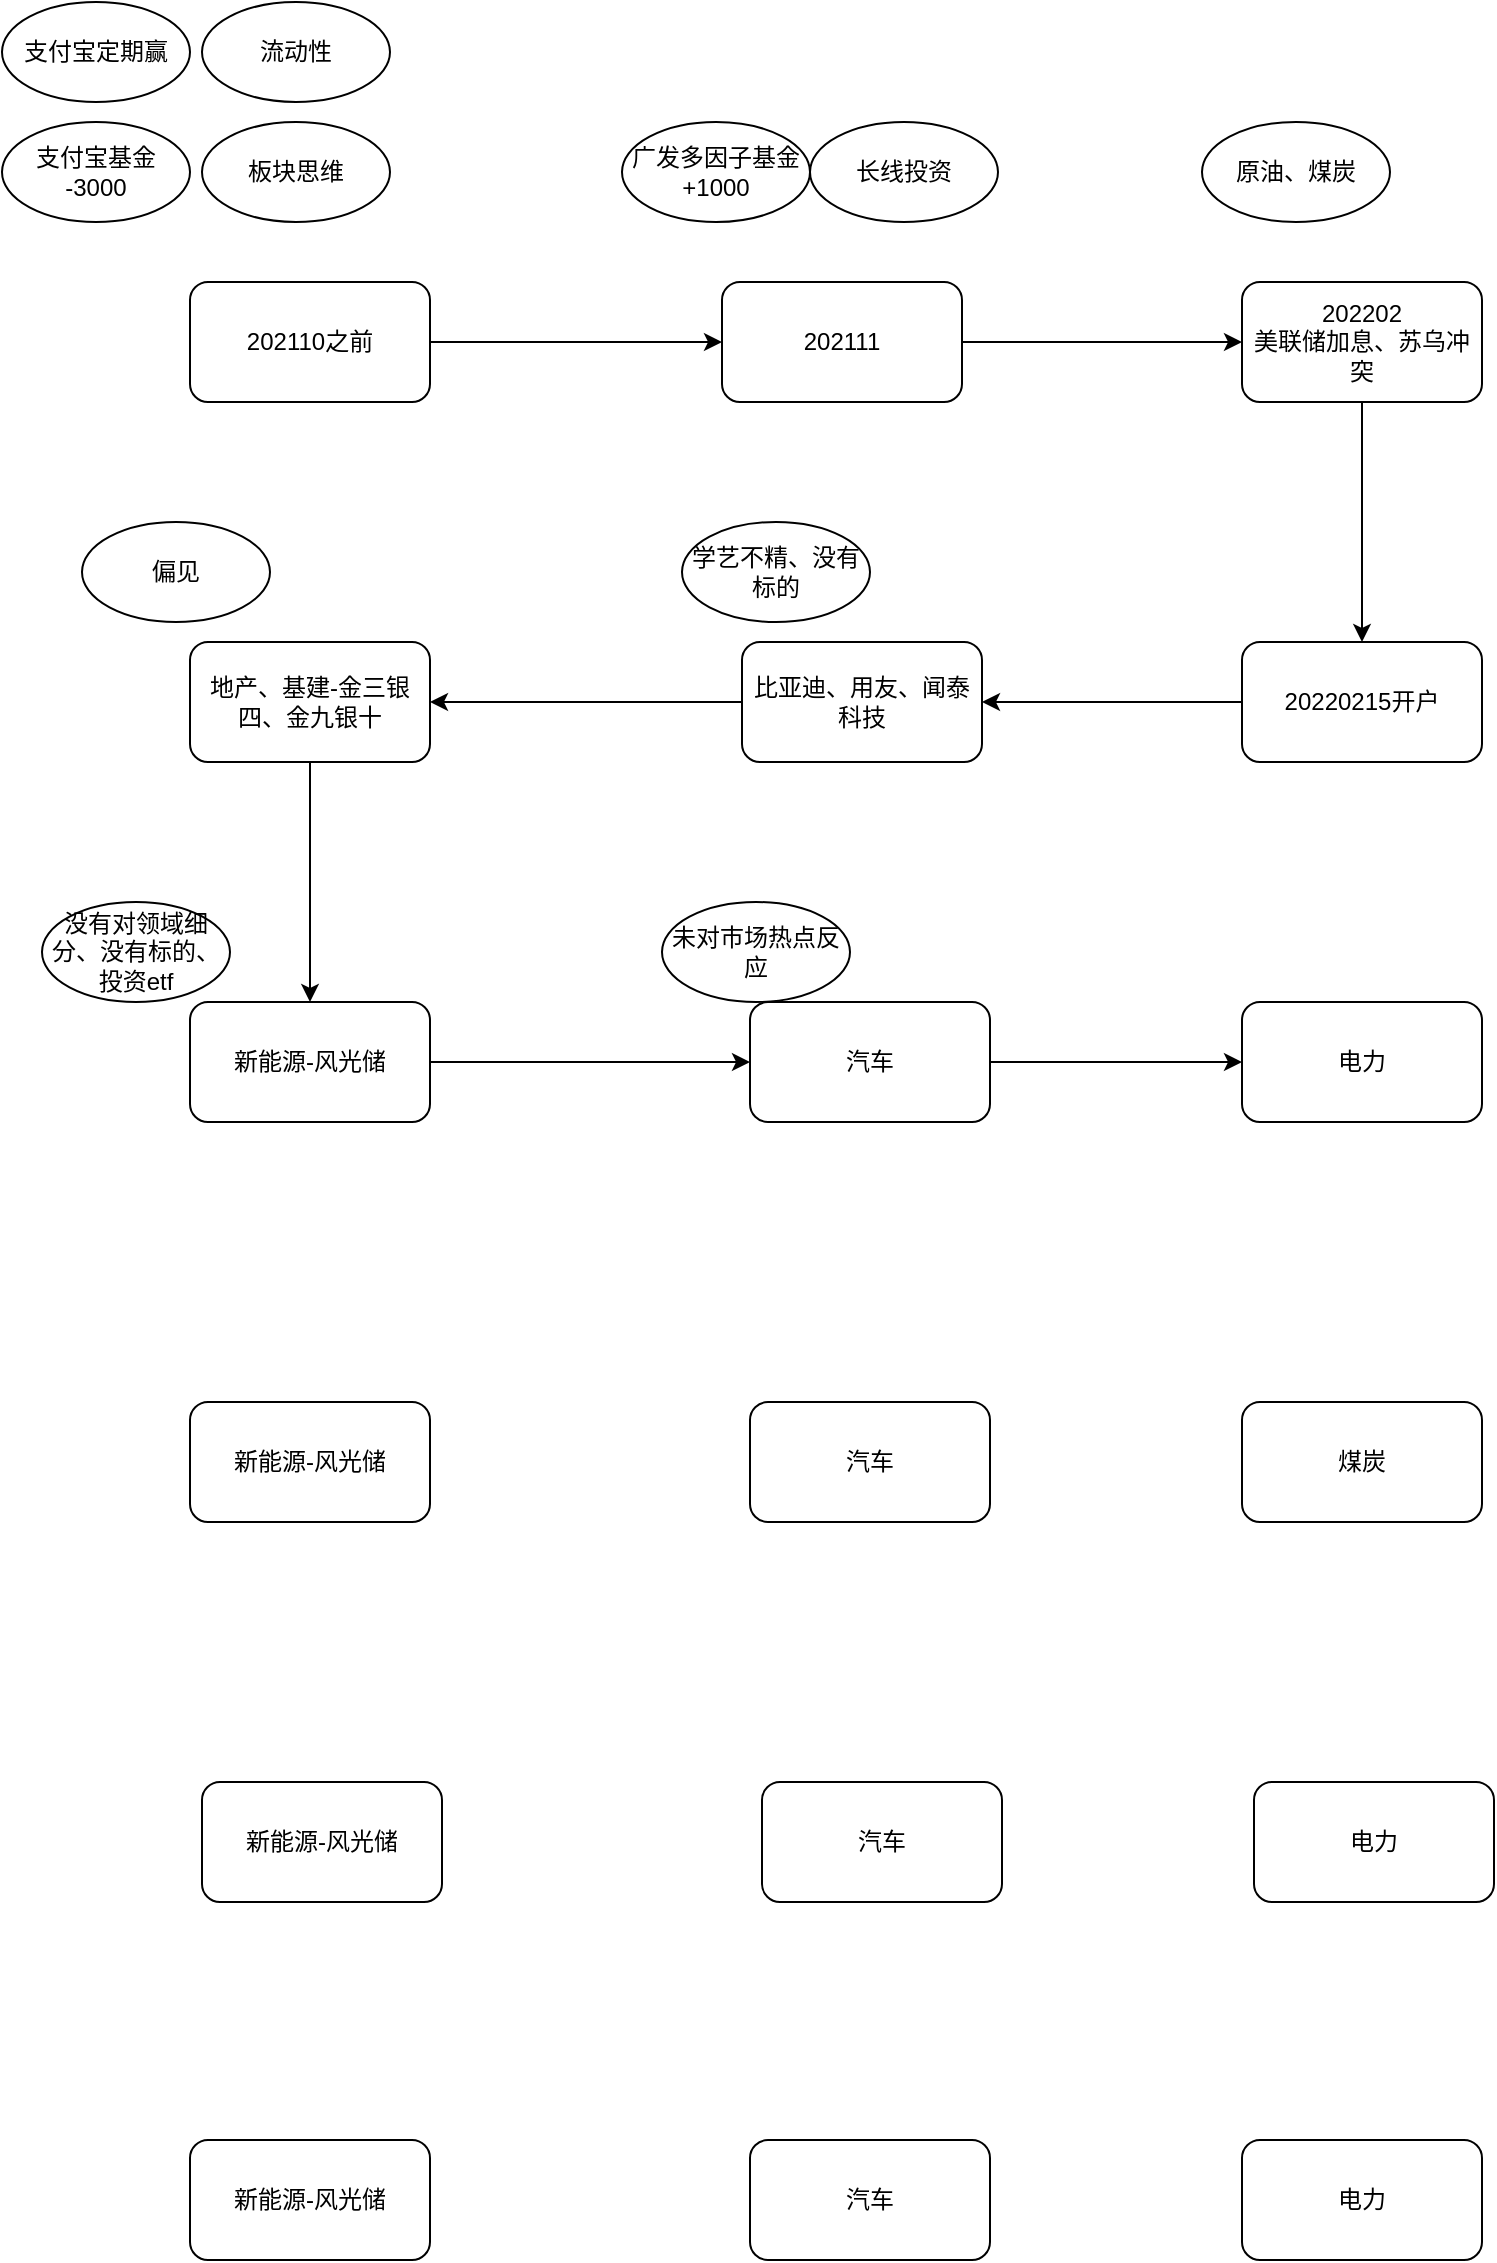 <mxfile version="20.3.0" type="github">
  <diagram id="vp2Fs3lhox5-p6Rq-uuR" name="第 1 页">
    <mxGraphModel dx="2012" dy="667" grid="1" gridSize="10" guides="1" tooltips="1" connect="1" arrows="1" fold="1" page="1" pageScale="1" pageWidth="827" pageHeight="1169" math="0" shadow="0">
      <root>
        <mxCell id="0" />
        <mxCell id="1" parent="0" />
        <mxCell id="jzqRHpdF6nwIVXYT5m2F-13" style="edgeStyle=orthogonalEdgeStyle;rounded=0;orthogonalLoop=1;jettySize=auto;html=1;exitX=1;exitY=0.5;exitDx=0;exitDy=0;entryX=0;entryY=0.5;entryDx=0;entryDy=0;" edge="1" parent="1" source="jzqRHpdF6nwIVXYT5m2F-1" target="jzqRHpdF6nwIVXYT5m2F-2">
          <mxGeometry relative="1" as="geometry" />
        </mxCell>
        <mxCell id="jzqRHpdF6nwIVXYT5m2F-1" value="202110之前" style="rounded=1;whiteSpace=wrap;html=1;" vertex="1" parent="1">
          <mxGeometry x="84" y="180" width="120" height="60" as="geometry" />
        </mxCell>
        <mxCell id="jzqRHpdF6nwIVXYT5m2F-15" style="edgeStyle=orthogonalEdgeStyle;rounded=0;orthogonalLoop=1;jettySize=auto;html=1;exitX=1;exitY=0.5;exitDx=0;exitDy=0;entryX=0;entryY=0.5;entryDx=0;entryDy=0;" edge="1" parent="1" source="jzqRHpdF6nwIVXYT5m2F-2" target="jzqRHpdF6nwIVXYT5m2F-3">
          <mxGeometry relative="1" as="geometry" />
        </mxCell>
        <mxCell id="jzqRHpdF6nwIVXYT5m2F-2" value="202111" style="rounded=1;whiteSpace=wrap;html=1;" vertex="1" parent="1">
          <mxGeometry x="350" y="180" width="120" height="60" as="geometry" />
        </mxCell>
        <mxCell id="jzqRHpdF6nwIVXYT5m2F-22" style="edgeStyle=orthogonalEdgeStyle;rounded=0;orthogonalLoop=1;jettySize=auto;html=1;exitX=0.5;exitY=1;exitDx=0;exitDy=0;" edge="1" parent="1" source="jzqRHpdF6nwIVXYT5m2F-3" target="jzqRHpdF6nwIVXYT5m2F-8">
          <mxGeometry relative="1" as="geometry" />
        </mxCell>
        <mxCell id="jzqRHpdF6nwIVXYT5m2F-3" value="202202&lt;br&gt;美联储加息、苏乌冲突" style="rounded=1;whiteSpace=wrap;html=1;" vertex="1" parent="1">
          <mxGeometry x="610" y="180" width="120" height="60" as="geometry" />
        </mxCell>
        <mxCell id="jzqRHpdF6nwIVXYT5m2F-19" style="edgeStyle=orthogonalEdgeStyle;rounded=0;orthogonalLoop=1;jettySize=auto;html=1;exitX=0.5;exitY=1;exitDx=0;exitDy=0;" edge="1" parent="1" source="jzqRHpdF6nwIVXYT5m2F-6" target="jzqRHpdF6nwIVXYT5m2F-10">
          <mxGeometry relative="1" as="geometry" />
        </mxCell>
        <mxCell id="jzqRHpdF6nwIVXYT5m2F-6" value="地产、基建-金三银四、金九银十" style="rounded=1;whiteSpace=wrap;html=1;" vertex="1" parent="1">
          <mxGeometry x="84" y="360" width="120" height="60" as="geometry" />
        </mxCell>
        <mxCell id="jzqRHpdF6nwIVXYT5m2F-18" style="edgeStyle=orthogonalEdgeStyle;rounded=0;orthogonalLoop=1;jettySize=auto;html=1;exitX=0;exitY=0.5;exitDx=0;exitDy=0;entryX=1;entryY=0.5;entryDx=0;entryDy=0;" edge="1" parent="1" source="jzqRHpdF6nwIVXYT5m2F-7" target="jzqRHpdF6nwIVXYT5m2F-6">
          <mxGeometry relative="1" as="geometry" />
        </mxCell>
        <mxCell id="jzqRHpdF6nwIVXYT5m2F-7" value="比亚迪、用友、闻泰科技" style="rounded=1;whiteSpace=wrap;html=1;" vertex="1" parent="1">
          <mxGeometry x="360" y="360" width="120" height="60" as="geometry" />
        </mxCell>
        <mxCell id="jzqRHpdF6nwIVXYT5m2F-17" style="edgeStyle=orthogonalEdgeStyle;rounded=0;orthogonalLoop=1;jettySize=auto;html=1;exitX=0;exitY=0.5;exitDx=0;exitDy=0;entryX=1;entryY=0.5;entryDx=0;entryDy=0;" edge="1" parent="1" source="jzqRHpdF6nwIVXYT5m2F-8" target="jzqRHpdF6nwIVXYT5m2F-7">
          <mxGeometry relative="1" as="geometry" />
        </mxCell>
        <mxCell id="jzqRHpdF6nwIVXYT5m2F-8" value="20220215开户" style="rounded=1;whiteSpace=wrap;html=1;" vertex="1" parent="1">
          <mxGeometry x="610" y="360" width="120" height="60" as="geometry" />
        </mxCell>
        <mxCell id="jzqRHpdF6nwIVXYT5m2F-20" style="edgeStyle=orthogonalEdgeStyle;rounded=0;orthogonalLoop=1;jettySize=auto;html=1;exitX=1;exitY=0.5;exitDx=0;exitDy=0;entryX=0;entryY=0.5;entryDx=0;entryDy=0;" edge="1" parent="1" source="jzqRHpdF6nwIVXYT5m2F-10" target="jzqRHpdF6nwIVXYT5m2F-11">
          <mxGeometry relative="1" as="geometry" />
        </mxCell>
        <mxCell id="jzqRHpdF6nwIVXYT5m2F-10" value="新能源-风光储" style="rounded=1;whiteSpace=wrap;html=1;" vertex="1" parent="1">
          <mxGeometry x="84" y="540" width="120" height="60" as="geometry" />
        </mxCell>
        <mxCell id="jzqRHpdF6nwIVXYT5m2F-21" style="edgeStyle=orthogonalEdgeStyle;rounded=0;orthogonalLoop=1;jettySize=auto;html=1;exitX=1;exitY=0.5;exitDx=0;exitDy=0;" edge="1" parent="1" source="jzqRHpdF6nwIVXYT5m2F-11" target="jzqRHpdF6nwIVXYT5m2F-12">
          <mxGeometry relative="1" as="geometry" />
        </mxCell>
        <mxCell id="jzqRHpdF6nwIVXYT5m2F-11" value="汽车" style="rounded=1;whiteSpace=wrap;html=1;" vertex="1" parent="1">
          <mxGeometry x="364" y="540" width="120" height="60" as="geometry" />
        </mxCell>
        <mxCell id="jzqRHpdF6nwIVXYT5m2F-12" value="电力" style="rounded=1;whiteSpace=wrap;html=1;" vertex="1" parent="1">
          <mxGeometry x="610" y="540" width="120" height="60" as="geometry" />
        </mxCell>
        <mxCell id="jzqRHpdF6nwIVXYT5m2F-23" value="支付宝基金&lt;br&gt;-3000" style="ellipse;whiteSpace=wrap;html=1;" vertex="1" parent="1">
          <mxGeometry x="-10" y="100" width="94" height="50" as="geometry" />
        </mxCell>
        <mxCell id="jzqRHpdF6nwIVXYT5m2F-24" value="板块思维" style="ellipse;whiteSpace=wrap;html=1;" vertex="1" parent="1">
          <mxGeometry x="90" y="100" width="94" height="50" as="geometry" />
        </mxCell>
        <mxCell id="jzqRHpdF6nwIVXYT5m2F-26" value="广发多因子基金&lt;br&gt;+1000" style="ellipse;whiteSpace=wrap;html=1;" vertex="1" parent="1">
          <mxGeometry x="300" y="100" width="94" height="50" as="geometry" />
        </mxCell>
        <mxCell id="jzqRHpdF6nwIVXYT5m2F-27" value="长线投资" style="ellipse;whiteSpace=wrap;html=1;" vertex="1" parent="1">
          <mxGeometry x="394" y="100" width="94" height="50" as="geometry" />
        </mxCell>
        <mxCell id="jzqRHpdF6nwIVXYT5m2F-28" value="支付宝定期赢" style="ellipse;whiteSpace=wrap;html=1;" vertex="1" parent="1">
          <mxGeometry x="-10" y="40" width="94" height="50" as="geometry" />
        </mxCell>
        <mxCell id="jzqRHpdF6nwIVXYT5m2F-29" value="流动性" style="ellipse;whiteSpace=wrap;html=1;" vertex="1" parent="1">
          <mxGeometry x="90" y="40" width="94" height="50" as="geometry" />
        </mxCell>
        <mxCell id="jzqRHpdF6nwIVXYT5m2F-30" value="原油、煤炭" style="ellipse;whiteSpace=wrap;html=1;" vertex="1" parent="1">
          <mxGeometry x="590" y="100" width="94" height="50" as="geometry" />
        </mxCell>
        <mxCell id="jzqRHpdF6nwIVXYT5m2F-33" value="新能源-风光储" style="rounded=1;whiteSpace=wrap;html=1;" vertex="1" parent="1">
          <mxGeometry x="84" y="740" width="120" height="60" as="geometry" />
        </mxCell>
        <mxCell id="jzqRHpdF6nwIVXYT5m2F-35" value="汽车" style="rounded=1;whiteSpace=wrap;html=1;" vertex="1" parent="1">
          <mxGeometry x="364" y="740" width="120" height="60" as="geometry" />
        </mxCell>
        <mxCell id="jzqRHpdF6nwIVXYT5m2F-36" value="煤炭" style="rounded=1;whiteSpace=wrap;html=1;" vertex="1" parent="1">
          <mxGeometry x="610" y="740" width="120" height="60" as="geometry" />
        </mxCell>
        <mxCell id="jzqRHpdF6nwIVXYT5m2F-37" value="新能源-风光储" style="rounded=1;whiteSpace=wrap;html=1;" vertex="1" parent="1">
          <mxGeometry x="90" y="930" width="120" height="60" as="geometry" />
        </mxCell>
        <mxCell id="jzqRHpdF6nwIVXYT5m2F-38" value="汽车" style="rounded=1;whiteSpace=wrap;html=1;" vertex="1" parent="1">
          <mxGeometry x="370" y="930" width="120" height="60" as="geometry" />
        </mxCell>
        <mxCell id="jzqRHpdF6nwIVXYT5m2F-39" value="电力" style="rounded=1;whiteSpace=wrap;html=1;" vertex="1" parent="1">
          <mxGeometry x="616" y="930" width="120" height="60" as="geometry" />
        </mxCell>
        <mxCell id="jzqRHpdF6nwIVXYT5m2F-40" value="新能源-风光储" style="rounded=1;whiteSpace=wrap;html=1;" vertex="1" parent="1">
          <mxGeometry x="84" y="1109" width="120" height="60" as="geometry" />
        </mxCell>
        <mxCell id="jzqRHpdF6nwIVXYT5m2F-41" value="汽车" style="rounded=1;whiteSpace=wrap;html=1;" vertex="1" parent="1">
          <mxGeometry x="364" y="1109" width="120" height="60" as="geometry" />
        </mxCell>
        <mxCell id="jzqRHpdF6nwIVXYT5m2F-42" value="电力" style="rounded=1;whiteSpace=wrap;html=1;" vertex="1" parent="1">
          <mxGeometry x="610" y="1109" width="120" height="60" as="geometry" />
        </mxCell>
        <mxCell id="jzqRHpdF6nwIVXYT5m2F-43" value="偏见" style="ellipse;whiteSpace=wrap;html=1;" vertex="1" parent="1">
          <mxGeometry x="30" y="300" width="94" height="50" as="geometry" />
        </mxCell>
        <mxCell id="jzqRHpdF6nwIVXYT5m2F-44" value="学艺不精、没有标的" style="ellipse;whiteSpace=wrap;html=1;" vertex="1" parent="1">
          <mxGeometry x="330" y="300" width="94" height="50" as="geometry" />
        </mxCell>
        <mxCell id="jzqRHpdF6nwIVXYT5m2F-45" value="没有对领域细分、没有标的、投资etf" style="ellipse;whiteSpace=wrap;html=1;" vertex="1" parent="1">
          <mxGeometry x="10" y="490" width="94" height="50" as="geometry" />
        </mxCell>
        <mxCell id="jzqRHpdF6nwIVXYT5m2F-46" value="未对市场热点反应" style="ellipse;whiteSpace=wrap;html=1;" vertex="1" parent="1">
          <mxGeometry x="320" y="490" width="94" height="50" as="geometry" />
        </mxCell>
      </root>
    </mxGraphModel>
  </diagram>
</mxfile>
